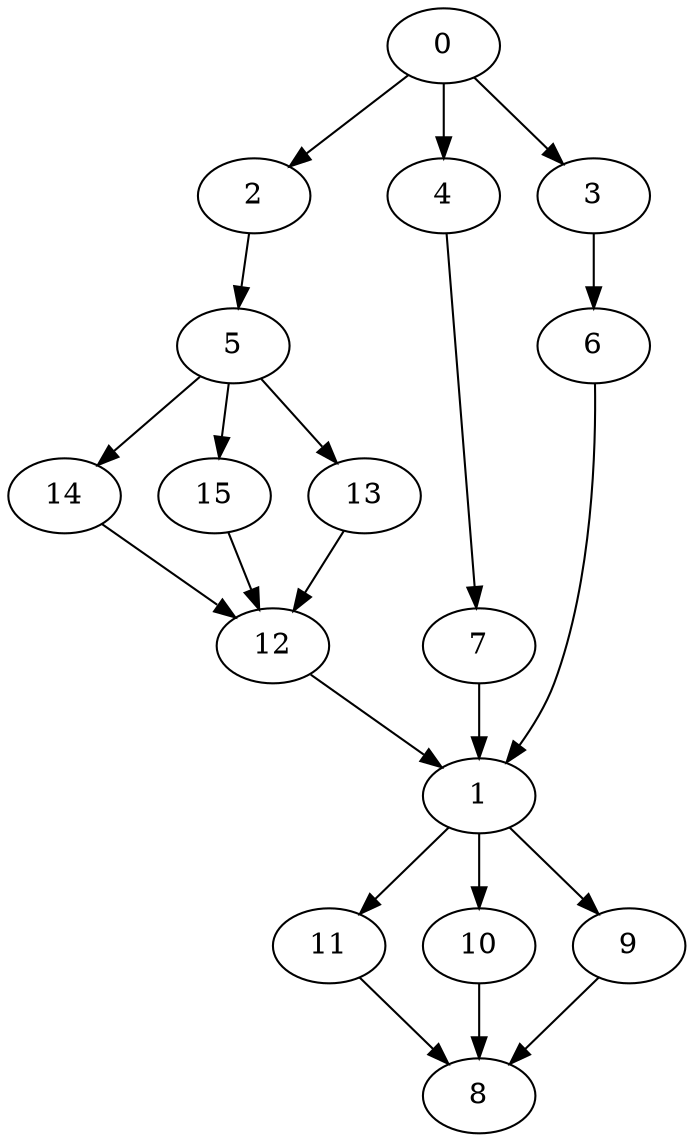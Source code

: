 digraph "SeriesParallel-MaxBf-5_Nodes_16_CCR_0.10_WeightType_Random" {
	graph ["Duplicate states"=0,
		GraphType=S_P,
		"Max states in OPEN"=0,
		Modes="120000ms; topo-ordered tasks, ; Pruning: task equivalence, fixed order ready list, ; F-value: ; Optimisation: best schedule length (\
SL) optimisation on equal, ",
		NumberOfTasks=16,
		"Pruned using list schedule length"=44556,
		"States removed from OPEN"=0,
		TargetSystem="Homogeneous-2",
		"Time to schedule (ms)"=720,
		"Total idle time"=210,
		"Total schedule length"=819,
		"Total sequential time"=1341,
		"Total states created"=156371
	];
	0	["Finish time"=121,
		Processor=0,
		"Start time"=0,
		Weight=121];
	2	["Finish time"=218,
		Processor=0,
		"Start time"=121,
		Weight=97];
	0 -> 2	[Weight=4];
	4	["Finish time"=319,
		Processor=1,
		"Start time"=210,
		Weight=109];
	0 -> 4	[Weight=4];
	3	["Finish time"=210,
		Processor=1,
		"Start time"=125,
		Weight=85];
	0 -> 3	[Weight=4];
	5	["Finish time"=303,
		Processor=0,
		"Start time"=218,
		Weight=85];
	2 -> 5	[Weight=8];
	14	["Finish time"=375,
		Processor=0,
		"Start time"=303,
		Weight=72];
	5 -> 14	[Weight=2];
	15	["Finish time"=439,
		Processor=1,
		"Start time"=367,
		Weight=72];
	5 -> 15	[Weight=2];
	13	["Finish time"=367,
		Processor=1,
		"Start time"=319,
		Weight=48];
	5 -> 13	[Weight=8];
	7	["Finish time"=544,
		Processor=0,
		"Start time"=447,
		Weight=97];
	4 -> 7	[Weight=10];
	12	["Finish time"=548,
		Processor=1,
		"Start time"=439,
		Weight=109];
	14 -> 12	[Weight=7];
	15 -> 12	[Weight=7];
	13 -> 12	[Weight=3];
	6	["Finish time"=447,
		Processor=0,
		"Start time"=375,
		Weight=72];
	3 -> 6	[Weight=2];
	1	["Finish time"=623,
		Processor=1,
		"Start time"=551,
		Weight=72];
	12 -> 1	[Weight=10];
	7 -> 1	[Weight=7];
	6 -> 1	[Weight=9];
	11	["Finish time"=747,
		Processor=0,
		"Start time"=626,
		Weight=121];
	1 -> 11	[Weight=3];
	10	["Finish time"=732,
		Processor=1,
		"Start time"=647,
		Weight=85];
	1 -> 10	[Weight=10];
	9	["Finish time"=647,
		Processor=1,
		"Start time"=623,
		Weight=24];
	1 -> 9	[Weight=8];
	8	["Finish time"=819,
		Processor=0,
		"Start time"=747,
		Weight=72];
	11 -> 8	[Weight=6];
	10 -> 8	[Weight=10];
	9 -> 8	[Weight=10];
}
